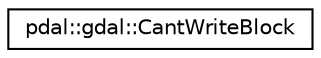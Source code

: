 digraph "Graphical Class Hierarchy"
{
  edge [fontname="Helvetica",fontsize="10",labelfontname="Helvetica",labelfontsize="10"];
  node [fontname="Helvetica",fontsize="10",shape=record];
  rankdir="LR";
  Node1 [label="pdal::gdal::CantWriteBlock",height=0.2,width=0.4,color="black", fillcolor="white", style="filled",URL="$structpdal_1_1gdal_1_1CantWriteBlock.html"];
}
